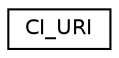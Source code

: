 digraph "Graphical Class Hierarchy"
{
  edge [fontname="Helvetica",fontsize="10",labelfontname="Helvetica",labelfontsize="10"];
  node [fontname="Helvetica",fontsize="10",shape=record];
  rankdir="LR";
  Node1 [label="CI_URI",height=0.2,width=0.4,color="black", fillcolor="white", style="filled",URL="$class_c_i___u_r_i.html"];
}
